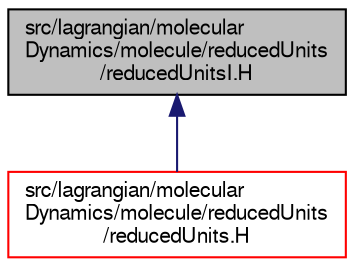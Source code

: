 digraph "src/lagrangian/molecularDynamics/molecule/reducedUnits/reducedUnitsI.H"
{
  bgcolor="transparent";
  edge [fontname="FreeSans",fontsize="10",labelfontname="FreeSans",labelfontsize="10"];
  node [fontname="FreeSans",fontsize="10",shape=record];
  Node1 [label="src/lagrangian/molecular\lDynamics/molecule/reducedUnits\l/reducedUnitsI.H",height=0.2,width=0.4,color="black", fillcolor="grey75", style="filled" fontcolor="black"];
  Node1 -> Node2 [dir="back",color="midnightblue",fontsize="10",style="solid",fontname="FreeSans"];
  Node2 [label="src/lagrangian/molecular\lDynamics/molecule/reducedUnits\l/reducedUnits.H",height=0.2,width=0.4,color="red",URL="$a06449.html"];
}
